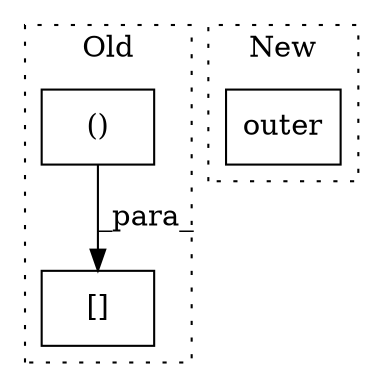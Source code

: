 digraph G {
subgraph cluster0 {
1 [label="[]" a="2" s="4596,4678" l="49,2" shape="box"];
3 [label="()" a="106" s="4645" l="33" shape="box"];
label = "Old";
style="dotted";
}
subgraph cluster1 {
2 [label="outer" a="32" s="4591,4644" l="6,1" shape="box"];
label = "New";
style="dotted";
}
3 -> 1 [label="_para_"];
}